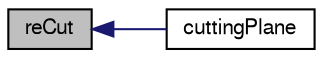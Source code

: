 digraph "reCut"
{
  bgcolor="transparent";
  edge [fontname="FreeSans",fontsize="10",labelfontname="FreeSans",labelfontsize="10"];
  node [fontname="FreeSans",fontsize="10",shape=record];
  rankdir="LR";
  Node24 [label="reCut",height=0.2,width=0.4,color="black", fillcolor="grey75", style="filled", fontcolor="black"];
  Node24 -> Node25 [dir="back",color="midnightblue",fontsize="10",style="solid",fontname="FreeSans"];
  Node25 [label="cuttingPlane",height=0.2,width=0.4,color="black",URL="$a29234.html#a70f9769cfed06632d38dfe790f8e1296",tooltip="Construct from plane and mesh reference,. "];
}
